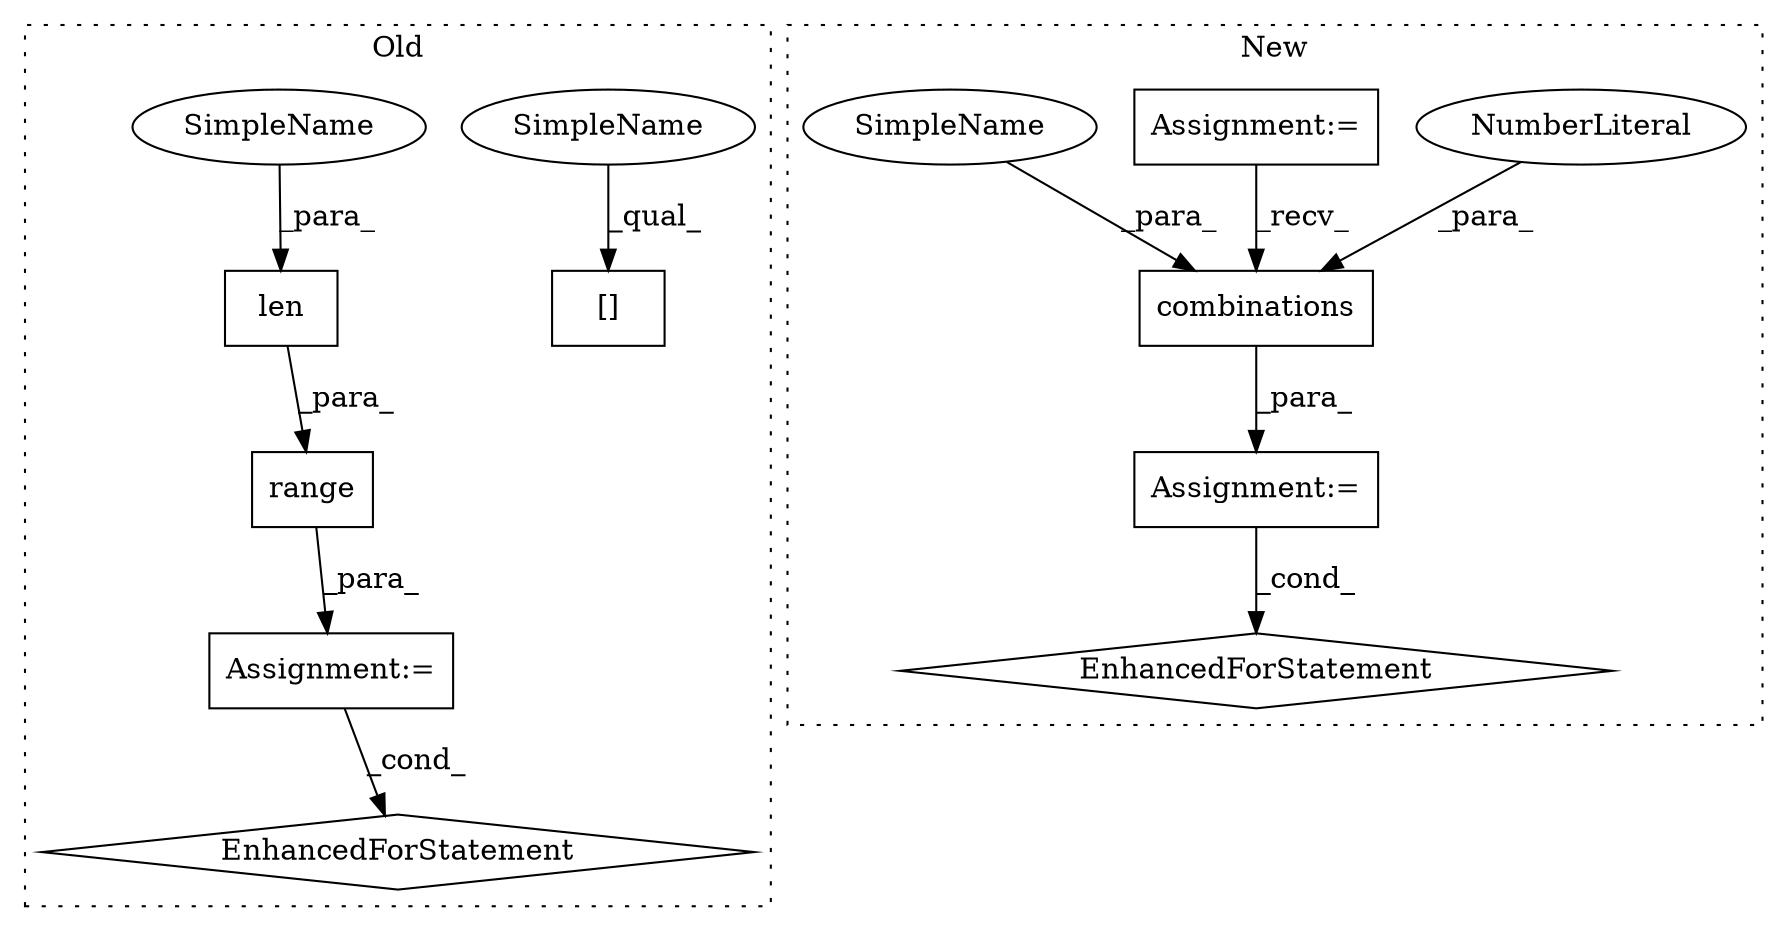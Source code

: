 digraph G {
subgraph cluster0 {
1 [label="len" a="32" s="4111,4130" l="4,1" shape="box"];
6 [label="EnhancedForStatement" a="70" s="4137,4219" l="53,2" shape="diamond"];
7 [label="[]" a="2" s="4416,4435" l="16,1" shape="box"];
8 [label="range" a="32" s="4198,4218" l="6,1" shape="box"];
9 [label="Assignment:=" a="7" s="4137,4219" l="53,2" shape="box"];
11 [label="SimpleName" a="42" s="4416" l="15" shape="ellipse"];
12 [label="SimpleName" a="42" s="4115" l="15" shape="ellipse"];
label = "Old";
style="dotted";
}
subgraph cluster1 {
2 [label="combinations" a="32" s="4144,4174" l="13,1" shape="box"];
3 [label="NumberLiteral" a="34" s="4173" l="1" shape="ellipse"];
4 [label="Assignment:=" a="7" s="3752" l="9" shape="box"];
5 [label="EnhancedForStatement" a="70" s="4063,4175" l="63,2" shape="diamond"];
10 [label="Assignment:=" a="7" s="4063,4175" l="63,2" shape="box"];
13 [label="SimpleName" a="42" s="4157" l="15" shape="ellipse"];
label = "New";
style="dotted";
}
1 -> 8 [label="_para_"];
2 -> 10 [label="_para_"];
3 -> 2 [label="_para_"];
4 -> 2 [label="_recv_"];
8 -> 9 [label="_para_"];
9 -> 6 [label="_cond_"];
10 -> 5 [label="_cond_"];
11 -> 7 [label="_qual_"];
12 -> 1 [label="_para_"];
13 -> 2 [label="_para_"];
}